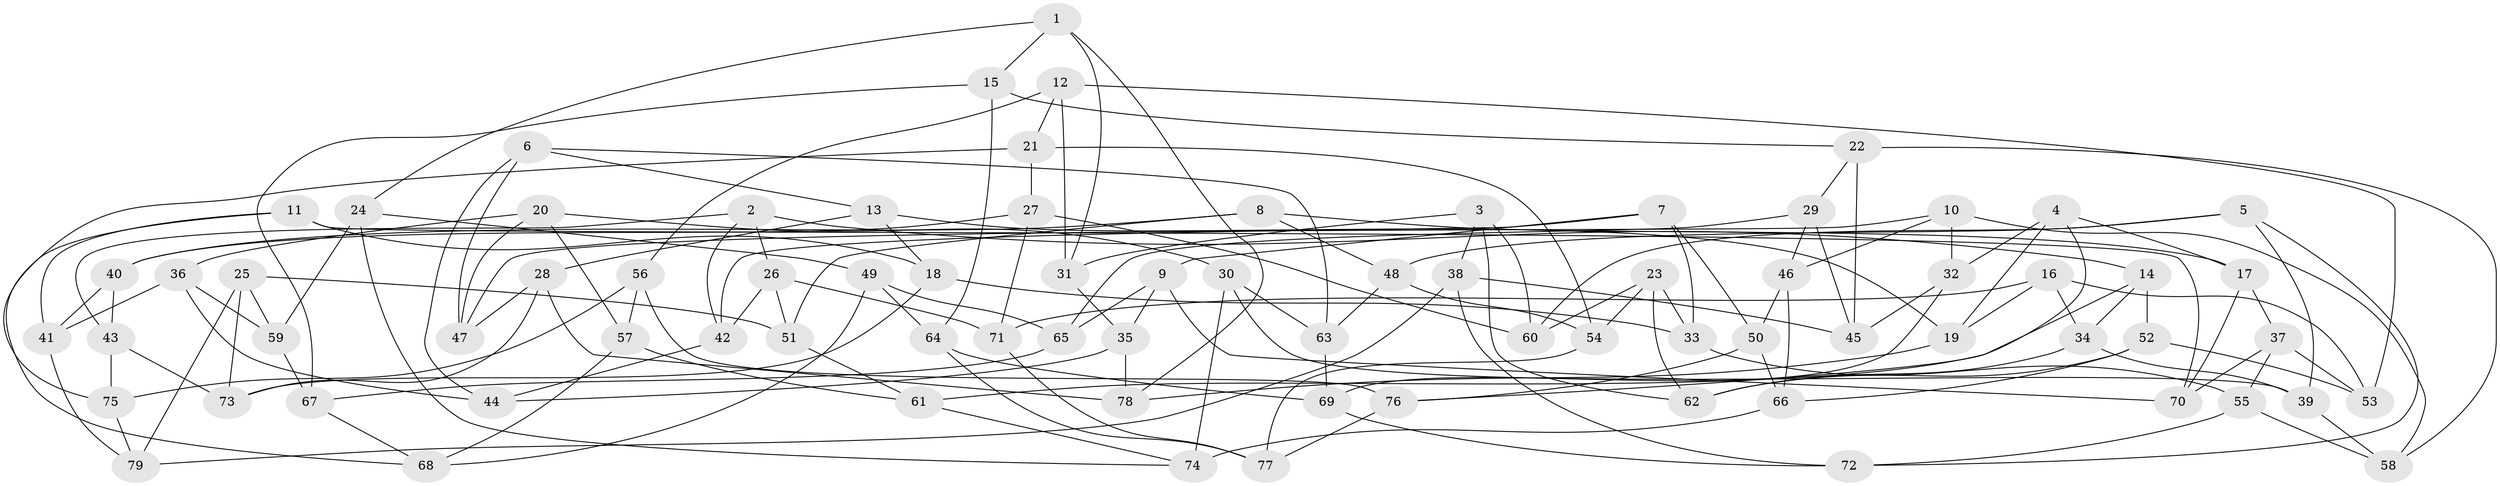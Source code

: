// coarse degree distribution, {5: 0.34375, 6: 0.40625, 4: 0.0625, 7: 0.09375, 8: 0.09375}
// Generated by graph-tools (version 1.1) at 2025/38/03/04/25 23:38:09]
// undirected, 79 vertices, 158 edges
graph export_dot {
  node [color=gray90,style=filled];
  1;
  2;
  3;
  4;
  5;
  6;
  7;
  8;
  9;
  10;
  11;
  12;
  13;
  14;
  15;
  16;
  17;
  18;
  19;
  20;
  21;
  22;
  23;
  24;
  25;
  26;
  27;
  28;
  29;
  30;
  31;
  32;
  33;
  34;
  35;
  36;
  37;
  38;
  39;
  40;
  41;
  42;
  43;
  44;
  45;
  46;
  47;
  48;
  49;
  50;
  51;
  52;
  53;
  54;
  55;
  56;
  57;
  58;
  59;
  60;
  61;
  62;
  63;
  64;
  65;
  66;
  67;
  68;
  69;
  70;
  71;
  72;
  73;
  74;
  75;
  76;
  77;
  78;
  79;
  1 -- 78;
  1 -- 24;
  1 -- 15;
  1 -- 31;
  2 -- 14;
  2 -- 43;
  2 -- 42;
  2 -- 26;
  3 -- 38;
  3 -- 31;
  3 -- 62;
  3 -- 60;
  4 -- 76;
  4 -- 32;
  4 -- 19;
  4 -- 17;
  5 -- 60;
  5 -- 39;
  5 -- 48;
  5 -- 72;
  6 -- 63;
  6 -- 44;
  6 -- 47;
  6 -- 13;
  7 -- 33;
  7 -- 50;
  7 -- 9;
  7 -- 42;
  8 -- 51;
  8 -- 48;
  8 -- 17;
  8 -- 40;
  9 -- 65;
  9 -- 70;
  9 -- 35;
  10 -- 47;
  10 -- 32;
  10 -- 58;
  10 -- 46;
  11 -- 68;
  11 -- 70;
  11 -- 18;
  11 -- 41;
  12 -- 21;
  12 -- 53;
  12 -- 31;
  12 -- 56;
  13 -- 28;
  13 -- 19;
  13 -- 18;
  14 -- 52;
  14 -- 61;
  14 -- 34;
  15 -- 64;
  15 -- 22;
  15 -- 67;
  16 -- 19;
  16 -- 71;
  16 -- 53;
  16 -- 34;
  17 -- 37;
  17 -- 70;
  18 -- 33;
  18 -- 73;
  19 -- 78;
  20 -- 36;
  20 -- 47;
  20 -- 30;
  20 -- 57;
  21 -- 54;
  21 -- 75;
  21 -- 27;
  22 -- 58;
  22 -- 29;
  22 -- 45;
  23 -- 33;
  23 -- 62;
  23 -- 60;
  23 -- 54;
  24 -- 74;
  24 -- 59;
  24 -- 49;
  25 -- 73;
  25 -- 51;
  25 -- 79;
  25 -- 59;
  26 -- 71;
  26 -- 51;
  26 -- 42;
  27 -- 60;
  27 -- 40;
  27 -- 71;
  28 -- 47;
  28 -- 78;
  28 -- 73;
  29 -- 45;
  29 -- 65;
  29 -- 46;
  30 -- 74;
  30 -- 39;
  30 -- 63;
  31 -- 35;
  32 -- 45;
  32 -- 69;
  33 -- 55;
  34 -- 62;
  34 -- 39;
  35 -- 78;
  35 -- 44;
  36 -- 41;
  36 -- 59;
  36 -- 44;
  37 -- 53;
  37 -- 55;
  37 -- 70;
  38 -- 79;
  38 -- 72;
  38 -- 45;
  39 -- 58;
  40 -- 41;
  40 -- 43;
  41 -- 79;
  42 -- 44;
  43 -- 75;
  43 -- 73;
  46 -- 66;
  46 -- 50;
  48 -- 54;
  48 -- 63;
  49 -- 68;
  49 -- 64;
  49 -- 65;
  50 -- 66;
  50 -- 76;
  51 -- 61;
  52 -- 66;
  52 -- 53;
  52 -- 62;
  54 -- 77;
  55 -- 58;
  55 -- 72;
  56 -- 75;
  56 -- 57;
  56 -- 76;
  57 -- 61;
  57 -- 68;
  59 -- 67;
  61 -- 74;
  63 -- 69;
  64 -- 77;
  64 -- 69;
  65 -- 67;
  66 -- 74;
  67 -- 68;
  69 -- 72;
  71 -- 77;
  75 -- 79;
  76 -- 77;
}
